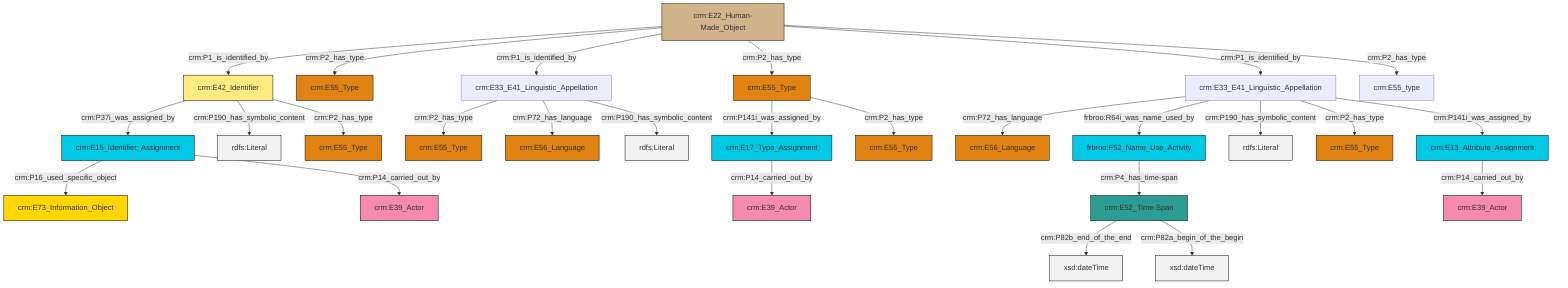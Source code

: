 graph TD
classDef Literal fill:#f2f2f2,stroke:#000000;
classDef CRM_Entity fill:#FFFFFF,stroke:#000000;
classDef Temporal_Entity fill:#00C9E6, stroke:#000000;
classDef Type fill:#E18312, stroke:#000000;
classDef Time-Span fill:#2C9C91, stroke:#000000;
classDef Appellation fill:#FFEB7F, stroke:#000000;
classDef Place fill:#008836, stroke:#000000;
classDef Persistent_Item fill:#B266B2, stroke:#000000;
classDef Conceptual_Object fill:#FFD700, stroke:#000000;
classDef Physical_Thing fill:#D2B48C, stroke:#000000;
classDef Actor fill:#f58aad, stroke:#000000;
classDef PC_Classes fill:#4ce600, stroke:#000000;
classDef Multi fill:#cccccc,stroke:#000000;

0["crm:E15_Identifier_Assignment"]:::Temporal_Entity -->|crm:P16_used_specific_object| 1["crm:E73_Information_Object"]:::Conceptual_Object
0["crm:E15_Identifier_Assignment"]:::Temporal_Entity -->|crm:P14_carried_out_by| 2["crm:E39_Actor"]:::Actor
5["crm:E22_Human-Made_Object"]:::Physical_Thing -->|crm:P1_is_identified_by| 6["crm:E42_Identifier"]:::Appellation
7["crm:E17_Type_Assignment"]:::Temporal_Entity -->|crm:P14_carried_out_by| 3["crm:E39_Actor"]:::Actor
10["crm:E33_E41_Linguistic_Appellation"]:::Default -->|crm:P72_has_language| 11["crm:E56_Language"]:::Type
5["crm:E22_Human-Made_Object"]:::Physical_Thing -->|crm:P2_has_type| 16["crm:E55_Type"]:::Type
17["frbroo:F52_Name_Use_Activity"]:::Temporal_Entity -->|crm:P4_has_time-span| 18["crm:E52_Time-Span"]:::Time-Span
10["crm:E33_E41_Linguistic_Appellation"]:::Default -->|frbroo:R64i_was_name_used_by| 17["frbroo:F52_Name_Use_Activity"]:::Temporal_Entity
19["crm:E33_E41_Linguistic_Appellation"]:::Default -->|crm:P2_has_type| 8["crm:E55_Type"]:::Type
10["crm:E33_E41_Linguistic_Appellation"]:::Default -->|crm:P190_has_symbolic_content| 20[rdfs:Literal]:::Literal
19["crm:E33_E41_Linguistic_Appellation"]:::Default -->|crm:P72_has_language| 21["crm:E56_Language"]:::Type
5["crm:E22_Human-Made_Object"]:::Physical_Thing -->|crm:P1_is_identified_by| 19["crm:E33_E41_Linguistic_Appellation"]:::Default
19["crm:E33_E41_Linguistic_Appellation"]:::Default -->|crm:P190_has_symbolic_content| 24[rdfs:Literal]:::Literal
27["crm:E55_Type"]:::Type -->|crm:P141i_was_assigned_by| 7["crm:E17_Type_Assignment"]:::Temporal_Entity
18["crm:E52_Time-Span"]:::Time-Span -->|crm:P82b_end_of_the_end| 28[xsd:dateTime]:::Literal
27["crm:E55_Type"]:::Type -->|crm:P2_has_type| 29["crm:E55_Type"]:::Type
12["crm:E13_Attribute_Assignment"]:::Temporal_Entity -->|crm:P14_carried_out_by| 30["crm:E39_Actor"]:::Actor
5["crm:E22_Human-Made_Object"]:::Physical_Thing -->|crm:P2_has_type| 27["crm:E55_Type"]:::Type
6["crm:E42_Identifier"]:::Appellation -->|crm:P37i_was_assigned_by| 0["crm:E15_Identifier_Assignment"]:::Temporal_Entity
5["crm:E22_Human-Made_Object"]:::Physical_Thing -->|crm:P1_is_identified_by| 10["crm:E33_E41_Linguistic_Appellation"]:::Default
10["crm:E33_E41_Linguistic_Appellation"]:::Default -->|crm:P2_has_type| 14["crm:E55_Type"]:::Type
6["crm:E42_Identifier"]:::Appellation -->|crm:P190_has_symbolic_content| 40[rdfs:Literal]:::Literal
18["crm:E52_Time-Span"]:::Time-Span -->|crm:P82a_begin_of_the_begin| 43[xsd:dateTime]:::Literal
5["crm:E22_Human-Made_Object"]:::Physical_Thing -->|crm:P2_has_type| 44["crm:E55_type"]:::Default
6["crm:E42_Identifier"]:::Appellation -->|crm:P2_has_type| 47["crm:E55_Type"]:::Type
10["crm:E33_E41_Linguistic_Appellation"]:::Default -->|crm:P141i_was_assigned_by| 12["crm:E13_Attribute_Assignment"]:::Temporal_Entity